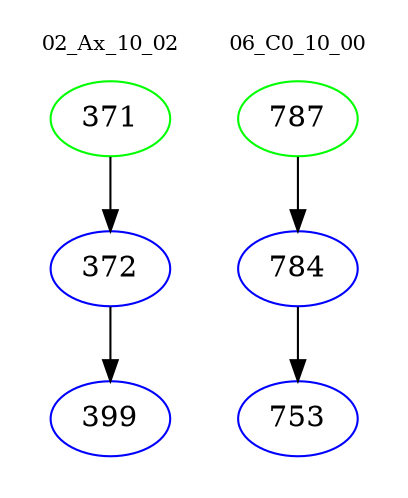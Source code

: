 digraph{
subgraph cluster_0 {
color = white
label = "02_Ax_10_02";
fontsize=10;
T0_371 [label="371", color="green"]
T0_371 -> T0_372 [color="black"]
T0_372 [label="372", color="blue"]
T0_372 -> T0_399 [color="black"]
T0_399 [label="399", color="blue"]
}
subgraph cluster_1 {
color = white
label = "06_C0_10_00";
fontsize=10;
T1_787 [label="787", color="green"]
T1_787 -> T1_784 [color="black"]
T1_784 [label="784", color="blue"]
T1_784 -> T1_753 [color="black"]
T1_753 [label="753", color="blue"]
}
}
